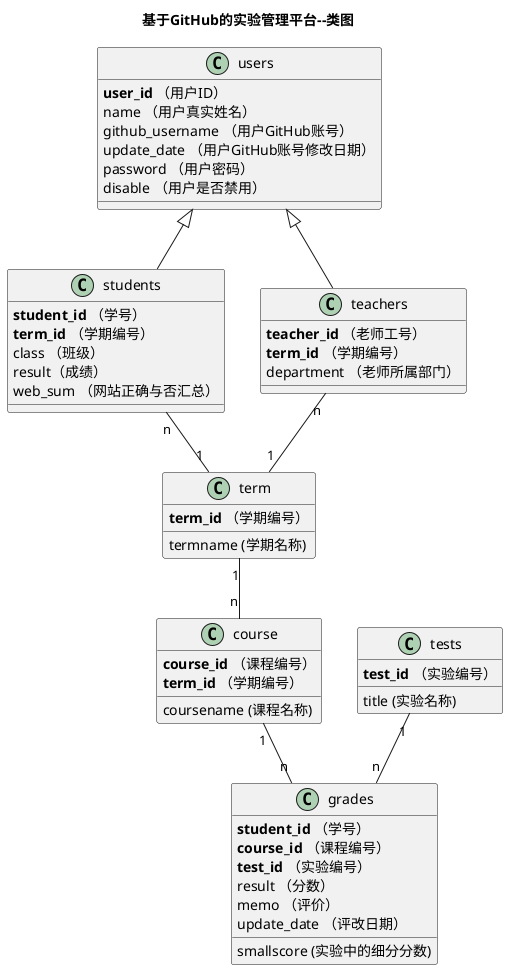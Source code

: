 @startuml
title 基于GitHub的实验管理平台--类图
class users {
    <b>user_id</b> （用户ID）
    name （用户真实姓名）
    github_username （用户GitHub账号）
    update_date （用户GitHub账号修改日期）
    password （用户密码）
    disable （用户是否禁用）
}
class teachers{
    <b>teacher_id</b> （老师工号）
    <b>term_id</b> （学期编号）
    department （老师所属部门）
}
class students{
    <b>student_id</b> （学号）
    <b>term_id</b> （学期编号）
    class （班级）
    result（成绩）
    web_sum （网站正确与否汇总）
}
users <|- students
users <|-- teachers


class tests {
    <b>test_id</b> （实验编号）
    title (实验名称)
}

class term {
    <b>term_id</b> （学期编号）
    termname (学期名称)
}

class course {
 <b>course_id</b> （课程编号）
   <b>term_id</b> （学期编号）
    coursename (课程名称)
}
class grades {
    <b>student_id</b> （学号）
    <b>course_id</b> （课程编号）
    <b>test_id</b> （实验编号）
    smallscore (实验中的细分分数)
    result （分数）
    memo （评价）
    update_date （评改日期）
}
students "n" -- "1"  term
teachers "n" -- "1"  term
term "1" -- "n"  course
course "1" -- "n"  grades
tests "1" -- "n"  grades


@enduml
